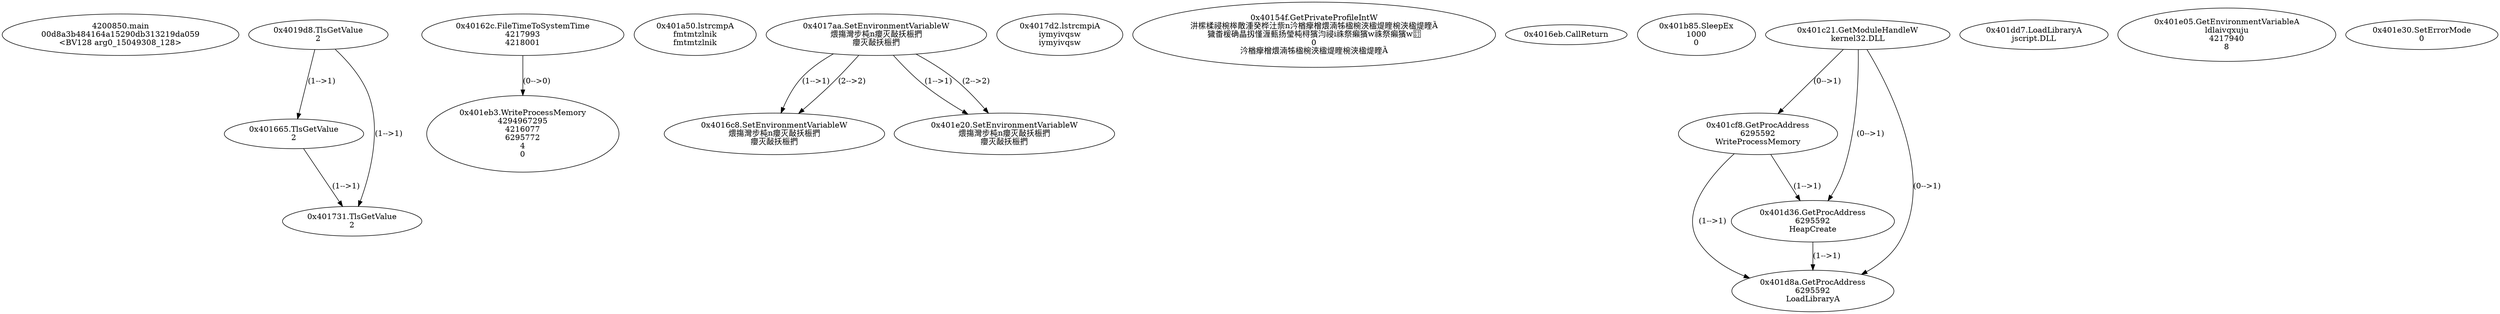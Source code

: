 // Global SCDG with merge call
digraph {
	0 [label="4200850.main
00d8a3b484164a15290db313219da059
<BV128 arg0_15049308_128>"]
	1 [label="0x4019d8.TlsGetValue
2"]
	2 [label="0x40162c.FileTimeToSystemTime
4217993
4218001"]
	3 [label="0x401665.TlsGetValue
2"]
	1 -> 3 [label="(1-->1)"]
	4 [label="0x401a50.lstrcmpA
fmtmtzlnik
fmtmtzlnik"]
	5 [label="0x401731.TlsGetValue
2"]
	1 -> 5 [label="(1-->1)"]
	3 -> 5 [label="(1-->1)"]
	6 [label="0x4017aa.SetEnvironmentVariableW
煨摥灣步杶n癭灭敮扷桭捫
癭灭敮扷桭捫"]
	7 [label="0x4017d2.lstrcmpiA
iymyivqsw
iymyivqsw"]
	8 [label="0x40154f.GetPrivateProfileIntW
汫橴楺祲椀桳敵湩癸桦汢祡n汵楢癴橧煨湳牬楹椀浹楹煶睳椀浹楹煶睳Ȁ
獩畨楥确晶扨慬湹甀扬瑩杶桪獱汮祲i祩祭癩獱w祩祭癩獱w
0
汵楢癴橧煨湳牬楹椀浹楹煶睳椀浹楹煶睳Ȁ"]
	9 [label="0x4016c8.SetEnvironmentVariableW
煨摥灣步杶n癭灭敮扷桭捫
癭灭敮扷桭捫"]
	6 -> 9 [label="(1-->1)"]
	6 -> 9 [label="(2-->2)"]
	10 [label="0x4016eb.CallReturn
"]
	11 [label="0x401b85.SleepEx
1000
0"]
	12 [label="0x401c21.GetModuleHandleW
kernel32.DLL"]
	13 [label="0x401cf8.GetProcAddress
6295592
WriteProcessMemory"]
	12 -> 13 [label="(0-->1)"]
	14 [label="0x401d36.GetProcAddress
6295592
HeapCreate"]
	12 -> 14 [label="(0-->1)"]
	13 -> 14 [label="(1-->1)"]
	15 [label="0x401d8a.GetProcAddress
6295592
LoadLibraryA"]
	12 -> 15 [label="(0-->1)"]
	13 -> 15 [label="(1-->1)"]
	14 -> 15 [label="(1-->1)"]
	16 [label="0x401dd7.LoadLibraryA
jscript.DLL"]
	17 [label="0x401e05.GetEnvironmentVariableA
ldlaivqxuju
4217940
8"]
	18 [label="0x401e20.SetEnvironmentVariableW
煨摥灣步杶n癭灭敮扷桭捫
癭灭敮扷桭捫"]
	6 -> 18 [label="(1-->1)"]
	6 -> 18 [label="(2-->2)"]
	19 [label="0x401e30.SetErrorMode
0"]
	20 [label="0x401eb3.WriteProcessMemory
4294967295
4216077
6295772
4
0"]
	2 -> 20 [label="(0-->0)"]
}
